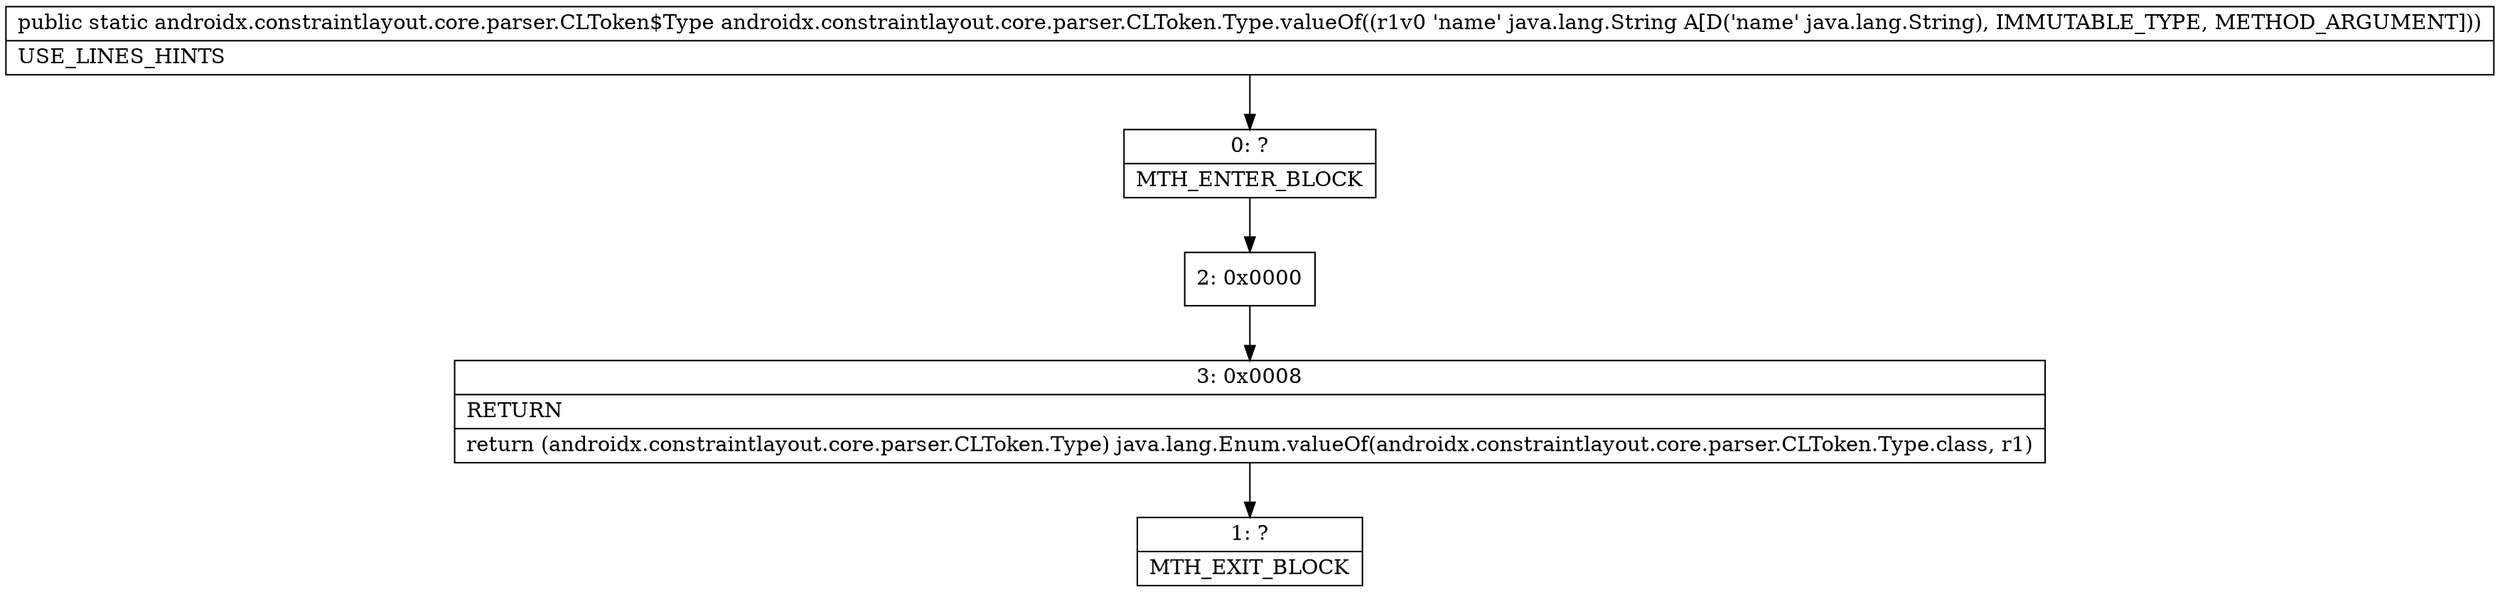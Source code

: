 digraph "CFG forandroidx.constraintlayout.core.parser.CLToken.Type.valueOf(Ljava\/lang\/String;)Landroidx\/constraintlayout\/core\/parser\/CLToken$Type;" {
Node_0 [shape=record,label="{0\:\ ?|MTH_ENTER_BLOCK\l}"];
Node_2 [shape=record,label="{2\:\ 0x0000}"];
Node_3 [shape=record,label="{3\:\ 0x0008|RETURN\l|return (androidx.constraintlayout.core.parser.CLToken.Type) java.lang.Enum.valueOf(androidx.constraintlayout.core.parser.CLToken.Type.class, r1)\l}"];
Node_1 [shape=record,label="{1\:\ ?|MTH_EXIT_BLOCK\l}"];
MethodNode[shape=record,label="{public static androidx.constraintlayout.core.parser.CLToken$Type androidx.constraintlayout.core.parser.CLToken.Type.valueOf((r1v0 'name' java.lang.String A[D('name' java.lang.String), IMMUTABLE_TYPE, METHOD_ARGUMENT]))  | USE_LINES_HINTS\l}"];
MethodNode -> Node_0;Node_0 -> Node_2;
Node_2 -> Node_3;
Node_3 -> Node_1;
}

